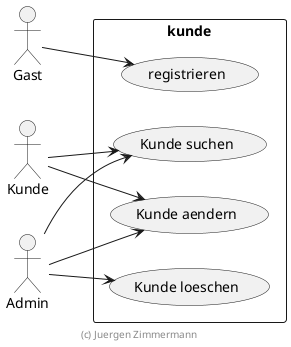 @startuml

left to right direction
skinparam packageStyle rect
skinparam componentStyle uml2

actor Gast
actor Kunde
actor Admin

rectangle kunde {
    Gast --> (registrieren)
    Kunde --> (Kunde suchen)
    Kunde --> (Kunde aendern)
    Admin --> (Kunde suchen)
    Admin --> (Kunde aendern)
    Admin --> (Kunde loeschen)
}

footer (c) Juergen Zimmermann

@enduml
